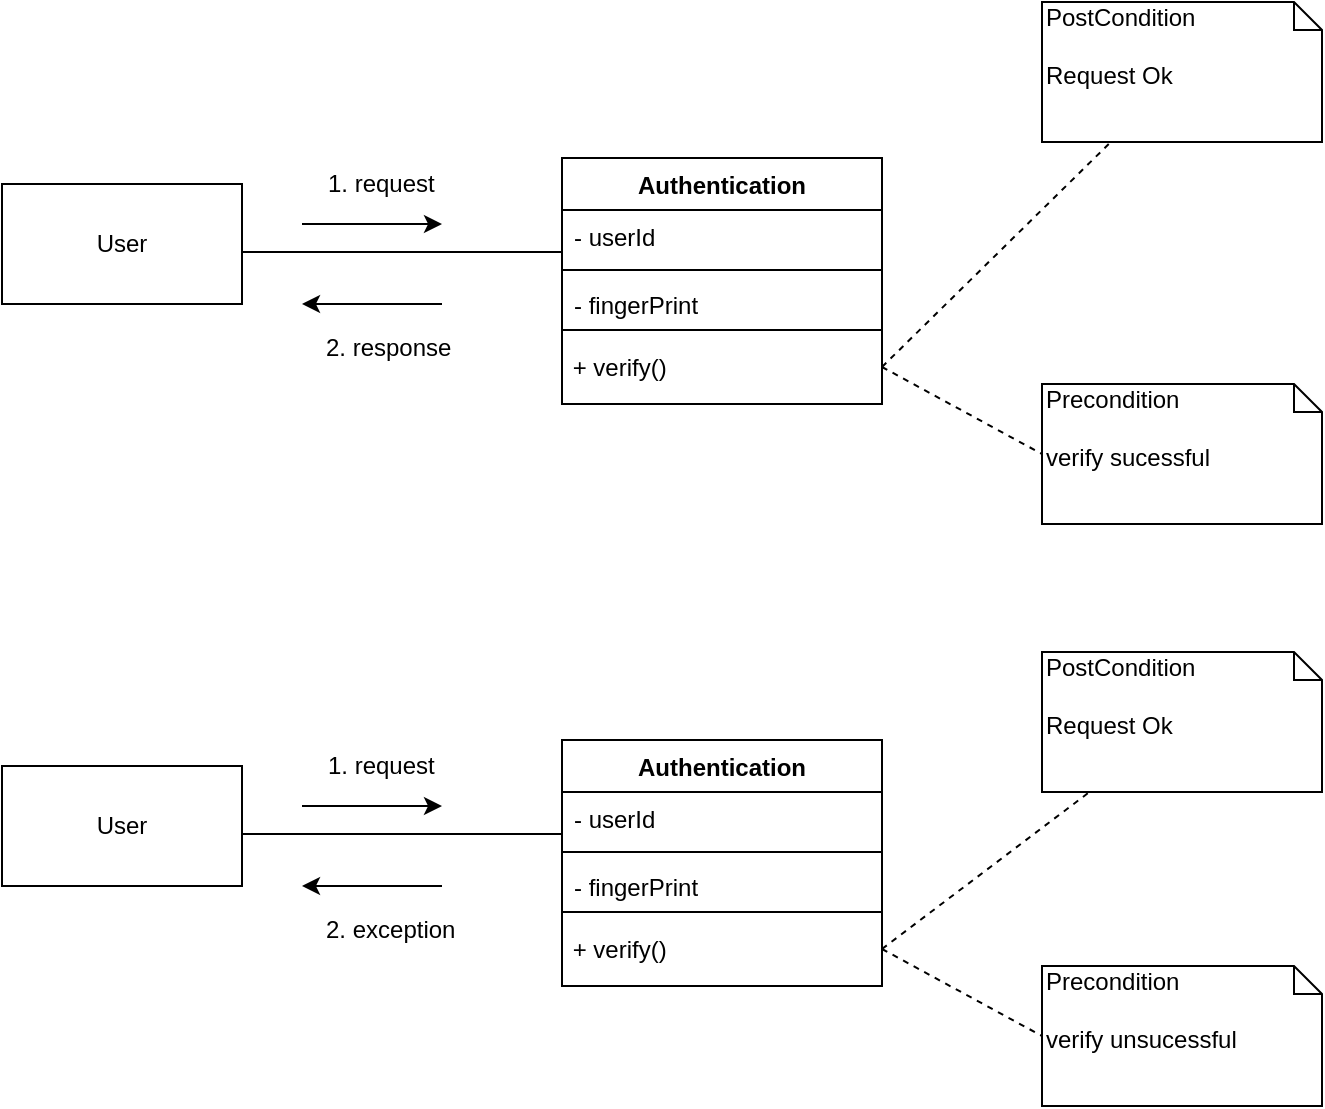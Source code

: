 <mxfile version="10.6.0" type="google"><diagram id="rnlQJ97RwF4tZRymZH6I" name="Page-1"><mxGraphModel dx="840" dy="435" grid="1" gridSize="10" guides="1" tooltips="1" connect="1" arrows="1" fold="1" page="1" pageScale="1" pageWidth="850" pageHeight="1100" math="0" shadow="0"><root><mxCell id="0"/><mxCell id="1" parent="0"/><mxCell id="RoBsq34LvkZs1I0tn4vT-1" value="User" style="rounded=0;whiteSpace=wrap;html=1;" vertex="1" parent="1"><mxGeometry x="120" y="120" width="120" height="60" as="geometry"/></mxCell><mxCell id="RoBsq34LvkZs1I0tn4vT-2" value="Authentication" style="swimlane;fontStyle=1;align=center;verticalAlign=top;childLayout=stackLayout;horizontal=1;startSize=26;horizontalStack=0;resizeParent=1;resizeParentMax=0;resizeLast=0;collapsible=1;marginBottom=0;" vertex="1" parent="1"><mxGeometry x="400" y="107" width="160" height="86" as="geometry"/></mxCell><mxCell id="RoBsq34LvkZs1I0tn4vT-3" value="- userId" style="text;strokeColor=none;fillColor=none;align=left;verticalAlign=top;spacingLeft=4;spacingRight=4;overflow=hidden;rotatable=0;points=[[0,0.5],[1,0.5]];portConstraint=eastwest;" vertex="1" parent="RoBsq34LvkZs1I0tn4vT-2"><mxGeometry y="26" width="160" height="26" as="geometry"/></mxCell><mxCell id="RoBsq34LvkZs1I0tn4vT-4" value="" style="line;strokeWidth=1;fillColor=none;align=left;verticalAlign=middle;spacingTop=-1;spacingLeft=3;spacingRight=3;rotatable=0;labelPosition=right;points=[];portConstraint=eastwest;" vertex="1" parent="RoBsq34LvkZs1I0tn4vT-2"><mxGeometry y="52" width="160" height="8" as="geometry"/></mxCell><mxCell id="RoBsq34LvkZs1I0tn4vT-5" value="- fingerPrint" style="text;strokeColor=none;fillColor=none;align=left;verticalAlign=top;spacingLeft=4;spacingRight=4;overflow=hidden;rotatable=0;points=[[0,0.5],[1,0.5]];portConstraint=eastwest;" vertex="1" parent="RoBsq34LvkZs1I0tn4vT-2"><mxGeometry y="60" width="160" height="26" as="geometry"/></mxCell><mxCell id="RoBsq34LvkZs1I0tn4vT-6" value="PostCondition&lt;br&gt;&lt;br&gt;Request Ok&lt;br&gt;" style="shape=note;whiteSpace=wrap;html=1;size=14;verticalAlign=top;align=left;spacingTop=-6;" vertex="1" parent="1"><mxGeometry x="640" y="29" width="140" height="70" as="geometry"/></mxCell><mxCell id="RoBsq34LvkZs1I0tn4vT-7" value="Precondition&lt;br&gt;&lt;br&gt;verify sucessful&lt;br&gt;" style="shape=note;whiteSpace=wrap;html=1;size=14;verticalAlign=top;align=left;spacingTop=-6;" vertex="1" parent="1"><mxGeometry x="640" y="220" width="140" height="70" as="geometry"/></mxCell><mxCell id="RoBsq34LvkZs1I0tn4vT-9" value="+ verify()&amp;nbsp; &amp;nbsp; &amp;nbsp; &amp;nbsp; &amp;nbsp; &amp;nbsp; &amp;nbsp; &amp;nbsp; &amp;nbsp; &amp;nbsp; &amp;nbsp; &amp;nbsp; &amp;nbsp; &amp;nbsp; &amp;nbsp; &amp;nbsp;" style="html=1;" vertex="1" parent="1"><mxGeometry x="400" y="193" width="160" height="37" as="geometry"/></mxCell><mxCell id="RoBsq34LvkZs1I0tn4vT-10" value="" style="line;strokeWidth=1;fillColor=none;align=left;verticalAlign=middle;spacingTop=-1;spacingLeft=3;spacingRight=3;rotatable=0;labelPosition=right;points=[];portConstraint=eastwest;" vertex="1" parent="1"><mxGeometry x="240" y="150" width="160" height="8" as="geometry"/></mxCell><mxCell id="RoBsq34LvkZs1I0tn4vT-11" value="" style="endArrow=classic;html=1;" edge="1" parent="1"><mxGeometry width="50" height="50" relative="1" as="geometry"><mxPoint x="270" y="140" as="sourcePoint"/><mxPoint x="340" y="140" as="targetPoint"/></mxGeometry></mxCell><mxCell id="RoBsq34LvkZs1I0tn4vT-13" value="" style="endArrow=classic;html=1;" edge="1" parent="1"><mxGeometry width="50" height="50" relative="1" as="geometry"><mxPoint x="340" y="180" as="sourcePoint"/><mxPoint x="270" y="180" as="targetPoint"/></mxGeometry></mxCell><mxCell id="RoBsq34LvkZs1I0tn4vT-14" value="1. request" style="text;html=1;resizable=0;points=[];autosize=1;align=left;verticalAlign=top;spacingTop=-4;" vertex="1" parent="1"><mxGeometry x="281" y="110" width="70" height="20" as="geometry"/></mxCell><mxCell id="RoBsq34LvkZs1I0tn4vT-15" value="2. response" style="text;html=1;resizable=0;points=[];autosize=1;align=left;verticalAlign=top;spacingTop=-4;" vertex="1" parent="1"><mxGeometry x="280" y="191.5" width="80" height="20" as="geometry"/></mxCell><mxCell id="RoBsq34LvkZs1I0tn4vT-16" value="" style="endArrow=none;dashed=1;html=1;exitX=1;exitY=0.5;exitDx=0;exitDy=0;" edge="1" parent="1" source="RoBsq34LvkZs1I0tn4vT-9" target="RoBsq34LvkZs1I0tn4vT-6"><mxGeometry width="50" height="50" relative="1" as="geometry"><mxPoint x="570" y="210" as="sourcePoint"/><mxPoint x="620" y="160" as="targetPoint"/></mxGeometry></mxCell><mxCell id="RoBsq34LvkZs1I0tn4vT-17" value="" style="endArrow=none;dashed=1;html=1;exitX=1;exitY=0.5;exitDx=0;exitDy=0;entryX=0;entryY=0.5;entryDx=0;entryDy=0;entryPerimeter=0;" edge="1" parent="1" source="RoBsq34LvkZs1I0tn4vT-9" target="RoBsq34LvkZs1I0tn4vT-7"><mxGeometry width="50" height="50" relative="1" as="geometry"><mxPoint x="580" y="300" as="sourcePoint"/><mxPoint x="630" y="250" as="targetPoint"/></mxGeometry></mxCell><mxCell id="RoBsq34LvkZs1I0tn4vT-19" value="User" style="rounded=0;whiteSpace=wrap;html=1;" vertex="1" parent="1"><mxGeometry x="120" y="411" width="120" height="60" as="geometry"/></mxCell><mxCell id="RoBsq34LvkZs1I0tn4vT-20" value="Authentication" style="swimlane;fontStyle=1;align=center;verticalAlign=top;childLayout=stackLayout;horizontal=1;startSize=26;horizontalStack=0;resizeParent=1;resizeParentMax=0;resizeLast=0;collapsible=1;marginBottom=0;" vertex="1" parent="1"><mxGeometry x="400" y="398" width="160" height="86" as="geometry"/></mxCell><mxCell id="RoBsq34LvkZs1I0tn4vT-21" value="- userId" style="text;strokeColor=none;fillColor=none;align=left;verticalAlign=top;spacingLeft=4;spacingRight=4;overflow=hidden;rotatable=0;points=[[0,0.5],[1,0.5]];portConstraint=eastwest;" vertex="1" parent="RoBsq34LvkZs1I0tn4vT-20"><mxGeometry y="26" width="160" height="26" as="geometry"/></mxCell><mxCell id="RoBsq34LvkZs1I0tn4vT-22" value="" style="line;strokeWidth=1;fillColor=none;align=left;verticalAlign=middle;spacingTop=-1;spacingLeft=3;spacingRight=3;rotatable=0;labelPosition=right;points=[];portConstraint=eastwest;" vertex="1" parent="RoBsq34LvkZs1I0tn4vT-20"><mxGeometry y="52" width="160" height="8" as="geometry"/></mxCell><mxCell id="RoBsq34LvkZs1I0tn4vT-23" value="- fingerPrint" style="text;strokeColor=none;fillColor=none;align=left;verticalAlign=top;spacingLeft=4;spacingRight=4;overflow=hidden;rotatable=0;points=[[0,0.5],[1,0.5]];portConstraint=eastwest;" vertex="1" parent="RoBsq34LvkZs1I0tn4vT-20"><mxGeometry y="60" width="160" height="26" as="geometry"/></mxCell><mxCell id="RoBsq34LvkZs1I0tn4vT-24" value="PostCondition&lt;br&gt;&lt;br&gt;Request Ok&lt;br&gt;" style="shape=note;whiteSpace=wrap;html=1;size=14;verticalAlign=top;align=left;spacingTop=-6;" vertex="1" parent="1"><mxGeometry x="640" y="354" width="140" height="70" as="geometry"/></mxCell><mxCell id="RoBsq34LvkZs1I0tn4vT-25" value="Precondition&lt;br&gt;&lt;br&gt;verify unsucessful&lt;br&gt;" style="shape=note;whiteSpace=wrap;html=1;size=14;verticalAlign=top;align=left;spacingTop=-6;" vertex="1" parent="1"><mxGeometry x="640" y="511" width="140" height="70" as="geometry"/></mxCell><mxCell id="RoBsq34LvkZs1I0tn4vT-26" value="+ verify()&amp;nbsp; &amp;nbsp; &amp;nbsp; &amp;nbsp; &amp;nbsp; &amp;nbsp; &amp;nbsp; &amp;nbsp; &amp;nbsp; &amp;nbsp; &amp;nbsp; &amp;nbsp; &amp;nbsp; &amp;nbsp; &amp;nbsp; &amp;nbsp;" style="html=1;" vertex="1" parent="1"><mxGeometry x="400" y="484" width="160" height="37" as="geometry"/></mxCell><mxCell id="RoBsq34LvkZs1I0tn4vT-27" value="" style="line;strokeWidth=1;fillColor=none;align=left;verticalAlign=middle;spacingTop=-1;spacingLeft=3;spacingRight=3;rotatable=0;labelPosition=right;points=[];portConstraint=eastwest;" vertex="1" parent="1"><mxGeometry x="240" y="441" width="160" height="8" as="geometry"/></mxCell><mxCell id="RoBsq34LvkZs1I0tn4vT-28" value="" style="endArrow=classic;html=1;" edge="1" parent="1"><mxGeometry width="50" height="50" relative="1" as="geometry"><mxPoint x="270" y="431" as="sourcePoint"/><mxPoint x="340" y="431" as="targetPoint"/></mxGeometry></mxCell><mxCell id="RoBsq34LvkZs1I0tn4vT-29" value="" style="endArrow=classic;html=1;" edge="1" parent="1"><mxGeometry width="50" height="50" relative="1" as="geometry"><mxPoint x="340" y="471" as="sourcePoint"/><mxPoint x="270" y="471" as="targetPoint"/></mxGeometry></mxCell><mxCell id="RoBsq34LvkZs1I0tn4vT-30" value="1. request" style="text;html=1;resizable=0;points=[];autosize=1;align=left;verticalAlign=top;spacingTop=-4;" vertex="1" parent="1"><mxGeometry x="281" y="401" width="70" height="20" as="geometry"/></mxCell><mxCell id="RoBsq34LvkZs1I0tn4vT-31" value="2. exception" style="text;html=1;resizable=0;points=[];autosize=1;align=left;verticalAlign=top;spacingTop=-4;" vertex="1" parent="1"><mxGeometry x="280" y="482.5" width="80" height="20" as="geometry"/></mxCell><mxCell id="RoBsq34LvkZs1I0tn4vT-32" value="" style="endArrow=none;dashed=1;html=1;exitX=1;exitY=0.5;exitDx=0;exitDy=0;" edge="1" parent="1" source="RoBsq34LvkZs1I0tn4vT-26" target="RoBsq34LvkZs1I0tn4vT-24"><mxGeometry width="50" height="50" relative="1" as="geometry"><mxPoint x="570" y="501" as="sourcePoint"/><mxPoint x="620" y="451" as="targetPoint"/></mxGeometry></mxCell><mxCell id="RoBsq34LvkZs1I0tn4vT-33" value="" style="endArrow=none;dashed=1;html=1;exitX=1;exitY=0.5;exitDx=0;exitDy=0;entryX=0;entryY=0.5;entryDx=0;entryDy=0;entryPerimeter=0;" edge="1" parent="1" source="RoBsq34LvkZs1I0tn4vT-26" target="RoBsq34LvkZs1I0tn4vT-25"><mxGeometry width="50" height="50" relative="1" as="geometry"><mxPoint x="580" y="591" as="sourcePoint"/><mxPoint x="630" y="541" as="targetPoint"/></mxGeometry></mxCell></root></mxGraphModel></diagram></mxfile>